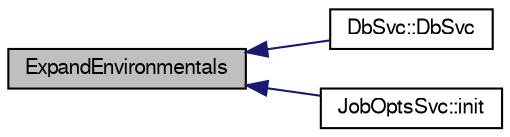digraph "ExpandEnvironmentals"
{
  bgcolor="transparent";
  edge [fontname="FreeSans",fontsize="10",labelfontname="FreeSans",labelfontsize="10"];
  node [fontname="FreeSans",fontsize="10",shape=record];
  rankdir="LR";
  Node1 [label="ExpandEnvironmentals",height=0.2,width=0.4,color="black", fillcolor="grey75", style="filled" fontcolor="black"];
  Node1 -> Node2 [dir="back",color="midnightblue",fontsize="10",style="solid",fontname="FreeSans"];
  Node2 [label="DbSvc::DbSvc",height=0.2,width=0.4,color="black",URL="$d2/da4/classDbSvc.html#a5f328abc1cca706bc49a9856a83fb540"];
  Node1 -> Node3 [dir="back",color="midnightblue",fontsize="10",style="solid",fontname="FreeSans"];
  Node3 [label="JobOptsSvc::init",height=0.2,width=0.4,color="black",URL="$d8/d62/classJobOptsSvc.html#ae98efb4f8e8259e73b100f07bfc5c52a",tooltip="Initialization using this config file. "];
}
